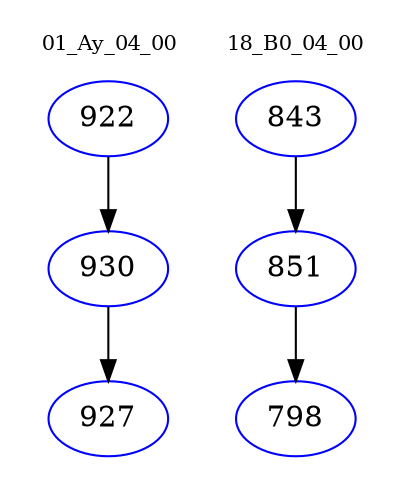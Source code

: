digraph{
subgraph cluster_0 {
color = white
label = "01_Ay_04_00";
fontsize=10;
T0_922 [label="922", color="blue"]
T0_922 -> T0_930 [color="black"]
T0_930 [label="930", color="blue"]
T0_930 -> T0_927 [color="black"]
T0_927 [label="927", color="blue"]
}
subgraph cluster_1 {
color = white
label = "18_B0_04_00";
fontsize=10;
T1_843 [label="843", color="blue"]
T1_843 -> T1_851 [color="black"]
T1_851 [label="851", color="blue"]
T1_851 -> T1_798 [color="black"]
T1_798 [label="798", color="blue"]
}
}
